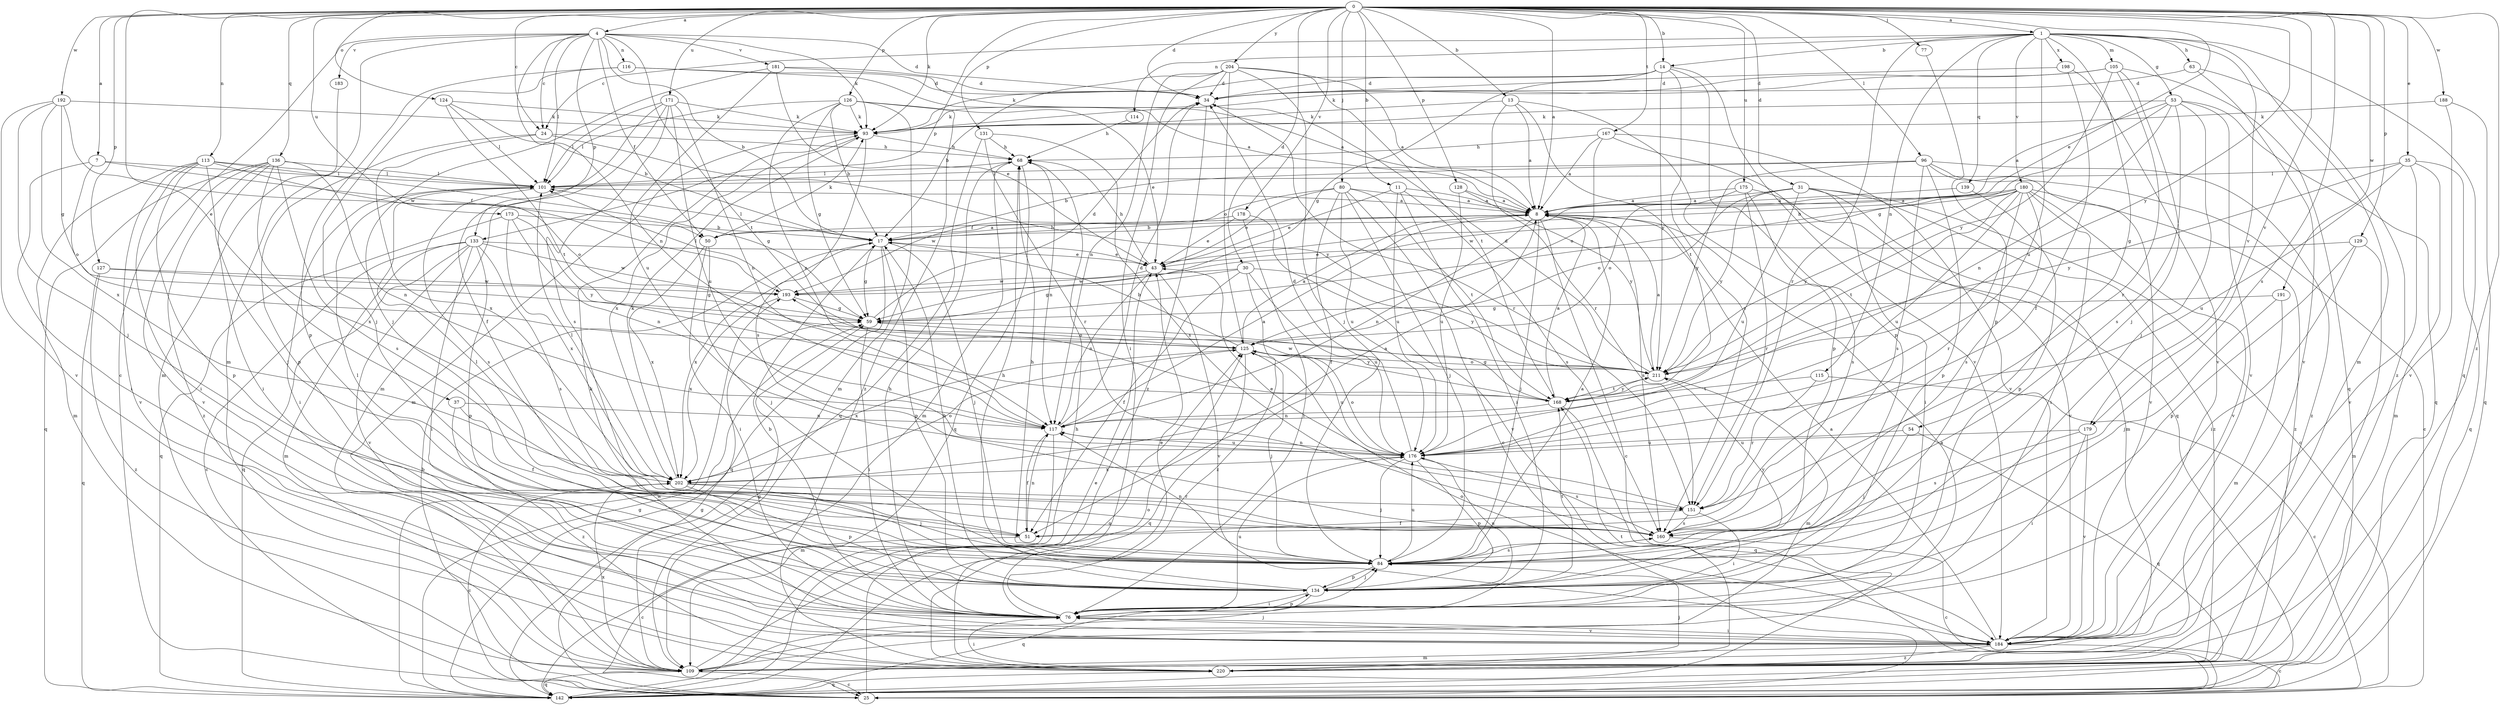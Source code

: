 strict digraph  {
0;
1;
4;
7;
8;
11;
13;
14;
17;
24;
25;
30;
31;
34;
35;
37;
43;
50;
51;
53;
54;
59;
63;
68;
76;
77;
80;
84;
93;
96;
101;
105;
109;
113;
114;
115;
116;
117;
124;
125;
126;
127;
128;
129;
131;
133;
134;
136;
139;
142;
151;
160;
167;
168;
171;
173;
175;
176;
178;
179;
180;
181;
183;
184;
188;
191;
192;
193;
198;
202;
204;
211;
220;
0 -> 1  [label=a];
0 -> 4  [label=a];
0 -> 7  [label=a];
0 -> 8  [label=a];
0 -> 11  [label=b];
0 -> 13  [label=b];
0 -> 14  [label=b];
0 -> 24  [label=c];
0 -> 30  [label=d];
0 -> 31  [label=d];
0 -> 34  [label=d];
0 -> 35  [label=e];
0 -> 37  [label=e];
0 -> 43  [label=e];
0 -> 77  [label=j];
0 -> 80  [label=j];
0 -> 93  [label=k];
0 -> 96  [label=l];
0 -> 113  [label=n];
0 -> 124  [label=o];
0 -> 126  [label=p];
0 -> 127  [label=p];
0 -> 128  [label=p];
0 -> 129  [label=p];
0 -> 131  [label=p];
0 -> 133  [label=p];
0 -> 136  [label=q];
0 -> 160  [label=s];
0 -> 167  [label=t];
0 -> 171  [label=u];
0 -> 173  [label=u];
0 -> 175  [label=u];
0 -> 178  [label=v];
0 -> 179  [label=v];
0 -> 188  [label=w];
0 -> 191  [label=w];
0 -> 192  [label=w];
0 -> 204  [label=y];
0 -> 211  [label=y];
0 -> 220  [label=z];
1 -> 14  [label=b];
1 -> 24  [label=c];
1 -> 53  [label=g];
1 -> 54  [label=g];
1 -> 63  [label=h];
1 -> 105  [label=m];
1 -> 109  [label=m];
1 -> 114  [label=n];
1 -> 115  [label=n];
1 -> 139  [label=q];
1 -> 142  [label=q];
1 -> 151  [label=r];
1 -> 176  [label=u];
1 -> 179  [label=v];
1 -> 180  [label=v];
1 -> 198  [label=x];
4 -> 17  [label=b];
4 -> 24  [label=c];
4 -> 25  [label=c];
4 -> 34  [label=d];
4 -> 50  [label=f];
4 -> 93  [label=k];
4 -> 101  [label=l];
4 -> 109  [label=m];
4 -> 116  [label=n];
4 -> 117  [label=n];
4 -> 133  [label=p];
4 -> 168  [label=t];
4 -> 181  [label=v];
4 -> 183  [label=v];
7 -> 50  [label=f];
7 -> 76  [label=i];
7 -> 101  [label=l];
7 -> 125  [label=o];
8 -> 17  [label=b];
8 -> 25  [label=c];
8 -> 50  [label=f];
8 -> 84  [label=j];
8 -> 117  [label=n];
8 -> 160  [label=s];
11 -> 8  [label=a];
11 -> 43  [label=e];
11 -> 76  [label=i];
11 -> 160  [label=s];
11 -> 176  [label=u];
13 -> 8  [label=a];
13 -> 93  [label=k];
13 -> 134  [label=p];
13 -> 151  [label=r];
13 -> 168  [label=t];
14 -> 34  [label=d];
14 -> 59  [label=g];
14 -> 93  [label=k];
14 -> 134  [label=p];
14 -> 160  [label=s];
14 -> 184  [label=v];
14 -> 211  [label=y];
17 -> 43  [label=e];
17 -> 59  [label=g];
17 -> 84  [label=j];
17 -> 101  [label=l];
17 -> 134  [label=p];
17 -> 142  [label=q];
17 -> 202  [label=x];
24 -> 68  [label=h];
24 -> 134  [label=p];
24 -> 202  [label=x];
24 -> 211  [label=y];
25 -> 17  [label=b];
25 -> 59  [label=g];
25 -> 125  [label=o];
30 -> 51  [label=f];
30 -> 59  [label=g];
30 -> 176  [label=u];
30 -> 193  [label=w];
30 -> 211  [label=y];
30 -> 220  [label=z];
31 -> 8  [label=a];
31 -> 25  [label=c];
31 -> 76  [label=i];
31 -> 109  [label=m];
31 -> 125  [label=o];
31 -> 176  [label=u];
31 -> 211  [label=y];
31 -> 220  [label=z];
34 -> 93  [label=k];
34 -> 151  [label=r];
34 -> 220  [label=z];
35 -> 101  [label=l];
35 -> 109  [label=m];
35 -> 142  [label=q];
35 -> 176  [label=u];
35 -> 184  [label=v];
35 -> 211  [label=y];
37 -> 51  [label=f];
37 -> 117  [label=n];
37 -> 220  [label=z];
43 -> 68  [label=h];
43 -> 117  [label=n];
43 -> 184  [label=v];
43 -> 193  [label=w];
50 -> 8  [label=a];
50 -> 76  [label=i];
50 -> 84  [label=j];
50 -> 93  [label=k];
50 -> 202  [label=x];
51 -> 25  [label=c];
51 -> 101  [label=l];
51 -> 117  [label=n];
53 -> 8  [label=a];
53 -> 59  [label=g];
53 -> 84  [label=j];
53 -> 93  [label=k];
53 -> 117  [label=n];
53 -> 142  [label=q];
53 -> 160  [label=s];
53 -> 184  [label=v];
54 -> 84  [label=j];
54 -> 142  [label=q];
54 -> 176  [label=u];
59 -> 34  [label=d];
59 -> 76  [label=i];
59 -> 125  [label=o];
63 -> 34  [label=d];
63 -> 184  [label=v];
63 -> 220  [label=z];
68 -> 101  [label=l];
68 -> 109  [label=m];
68 -> 117  [label=n];
68 -> 142  [label=q];
76 -> 17  [label=b];
76 -> 43  [label=e];
76 -> 68  [label=h];
76 -> 134  [label=p];
76 -> 176  [label=u];
76 -> 184  [label=v];
77 -> 134  [label=p];
80 -> 8  [label=a];
80 -> 25  [label=c];
80 -> 43  [label=e];
80 -> 51  [label=f];
80 -> 84  [label=j];
80 -> 168  [label=t];
80 -> 176  [label=u];
80 -> 193  [label=w];
84 -> 8  [label=a];
84 -> 68  [label=h];
84 -> 101  [label=l];
84 -> 117  [label=n];
84 -> 134  [label=p];
84 -> 160  [label=s];
84 -> 176  [label=u];
84 -> 211  [label=y];
93 -> 68  [label=h];
93 -> 109  [label=m];
93 -> 160  [label=s];
93 -> 202  [label=x];
96 -> 17  [label=b];
96 -> 25  [label=c];
96 -> 101  [label=l];
96 -> 134  [label=p];
96 -> 160  [label=s];
96 -> 184  [label=v];
96 -> 211  [label=y];
96 -> 220  [label=z];
101 -> 8  [label=a];
101 -> 76  [label=i];
101 -> 160  [label=s];
105 -> 34  [label=d];
105 -> 84  [label=j];
105 -> 93  [label=k];
105 -> 142  [label=q];
105 -> 151  [label=r];
105 -> 211  [label=y];
109 -> 8  [label=a];
109 -> 25  [label=c];
109 -> 59  [label=g];
109 -> 84  [label=j];
109 -> 125  [label=o];
109 -> 142  [label=q];
109 -> 202  [label=x];
113 -> 59  [label=g];
113 -> 76  [label=i];
113 -> 84  [label=j];
113 -> 101  [label=l];
113 -> 109  [label=m];
113 -> 125  [label=o];
113 -> 134  [label=p];
113 -> 184  [label=v];
114 -> 68  [label=h];
115 -> 25  [label=c];
115 -> 151  [label=r];
115 -> 168  [label=t];
116 -> 8  [label=a];
116 -> 34  [label=d];
116 -> 84  [label=j];
116 -> 134  [label=p];
117 -> 8  [label=a];
117 -> 34  [label=d];
117 -> 51  [label=f];
117 -> 109  [label=m];
117 -> 176  [label=u];
124 -> 17  [label=b];
124 -> 93  [label=k];
124 -> 101  [label=l];
124 -> 168  [label=t];
125 -> 8  [label=a];
125 -> 17  [label=b];
125 -> 84  [label=j];
125 -> 142  [label=q];
125 -> 176  [label=u];
125 -> 202  [label=x];
125 -> 211  [label=y];
126 -> 17  [label=b];
126 -> 43  [label=e];
126 -> 59  [label=g];
126 -> 93  [label=k];
126 -> 101  [label=l];
126 -> 109  [label=m];
126 -> 117  [label=n];
126 -> 220  [label=z];
127 -> 59  [label=g];
127 -> 142  [label=q];
127 -> 193  [label=w];
127 -> 220  [label=z];
128 -> 8  [label=a];
128 -> 176  [label=u];
128 -> 211  [label=y];
129 -> 43  [label=e];
129 -> 76  [label=i];
129 -> 109  [label=m];
129 -> 134  [label=p];
131 -> 68  [label=h];
131 -> 142  [label=q];
131 -> 151  [label=r];
131 -> 160  [label=s];
133 -> 25  [label=c];
133 -> 43  [label=e];
133 -> 76  [label=i];
133 -> 109  [label=m];
133 -> 134  [label=p];
133 -> 142  [label=q];
133 -> 160  [label=s];
133 -> 184  [label=v];
133 -> 193  [label=w];
134 -> 17  [label=b];
134 -> 68  [label=h];
134 -> 76  [label=i];
134 -> 84  [label=j];
134 -> 142  [label=q];
134 -> 168  [label=t];
134 -> 176  [label=u];
136 -> 76  [label=i];
136 -> 101  [label=l];
136 -> 117  [label=n];
136 -> 142  [label=q];
136 -> 160  [label=s];
136 -> 184  [label=v];
136 -> 202  [label=x];
136 -> 220  [label=z];
139 -> 8  [label=a];
139 -> 134  [label=p];
142 -> 43  [label=e];
142 -> 59  [label=g];
142 -> 68  [label=h];
142 -> 193  [label=w];
151 -> 43  [label=e];
151 -> 51  [label=f];
151 -> 76  [label=i];
151 -> 160  [label=s];
160 -> 25  [label=c];
160 -> 84  [label=j];
167 -> 8  [label=a];
167 -> 68  [label=h];
167 -> 125  [label=o];
167 -> 142  [label=q];
167 -> 184  [label=v];
168 -> 8  [label=a];
168 -> 59  [label=g];
168 -> 117  [label=n];
168 -> 142  [label=q];
168 -> 193  [label=w];
168 -> 211  [label=y];
171 -> 51  [label=f];
171 -> 93  [label=k];
171 -> 101  [label=l];
171 -> 109  [label=m];
171 -> 117  [label=n];
171 -> 160  [label=s];
171 -> 176  [label=u];
173 -> 17  [label=b];
173 -> 117  [label=n];
173 -> 142  [label=q];
173 -> 202  [label=x];
173 -> 211  [label=y];
175 -> 8  [label=a];
175 -> 125  [label=o];
175 -> 151  [label=r];
175 -> 160  [label=s];
175 -> 184  [label=v];
176 -> 34  [label=d];
176 -> 84  [label=j];
176 -> 117  [label=n];
176 -> 125  [label=o];
176 -> 134  [label=p];
176 -> 160  [label=s];
176 -> 202  [label=x];
178 -> 17  [label=b];
178 -> 43  [label=e];
178 -> 76  [label=i];
178 -> 184  [label=v];
179 -> 76  [label=i];
179 -> 160  [label=s];
179 -> 176  [label=u];
179 -> 184  [label=v];
180 -> 8  [label=a];
180 -> 17  [label=b];
180 -> 76  [label=i];
180 -> 151  [label=r];
180 -> 160  [label=s];
180 -> 168  [label=t];
180 -> 176  [label=u];
180 -> 184  [label=v];
180 -> 193  [label=w];
180 -> 211  [label=y];
180 -> 220  [label=z];
181 -> 8  [label=a];
181 -> 34  [label=d];
181 -> 43  [label=e];
181 -> 84  [label=j];
181 -> 176  [label=u];
183 -> 109  [label=m];
184 -> 8  [label=a];
184 -> 25  [label=c];
184 -> 76  [label=i];
184 -> 93  [label=k];
184 -> 109  [label=m];
184 -> 125  [label=o];
184 -> 220  [label=z];
188 -> 93  [label=k];
188 -> 142  [label=q];
188 -> 184  [label=v];
191 -> 59  [label=g];
191 -> 84  [label=j];
191 -> 109  [label=m];
192 -> 59  [label=g];
192 -> 84  [label=j];
192 -> 93  [label=k];
192 -> 184  [label=v];
192 -> 193  [label=w];
192 -> 202  [label=x];
193 -> 59  [label=g];
193 -> 101  [label=l];
193 -> 202  [label=x];
198 -> 34  [label=d];
198 -> 51  [label=f];
198 -> 184  [label=v];
202 -> 8  [label=a];
202 -> 25  [label=c];
202 -> 84  [label=j];
202 -> 93  [label=k];
202 -> 101  [label=l];
202 -> 125  [label=o];
202 -> 134  [label=p];
202 -> 151  [label=r];
204 -> 8  [label=a];
204 -> 17  [label=b];
204 -> 34  [label=d];
204 -> 76  [label=i];
204 -> 84  [label=j];
204 -> 117  [label=n];
204 -> 125  [label=o];
204 -> 168  [label=t];
211 -> 8  [label=a];
211 -> 34  [label=d];
211 -> 109  [label=m];
211 -> 125  [label=o];
211 -> 168  [label=t];
220 -> 76  [label=i];
220 -> 84  [label=j];
220 -> 142  [label=q];
220 -> 168  [label=t];
}
